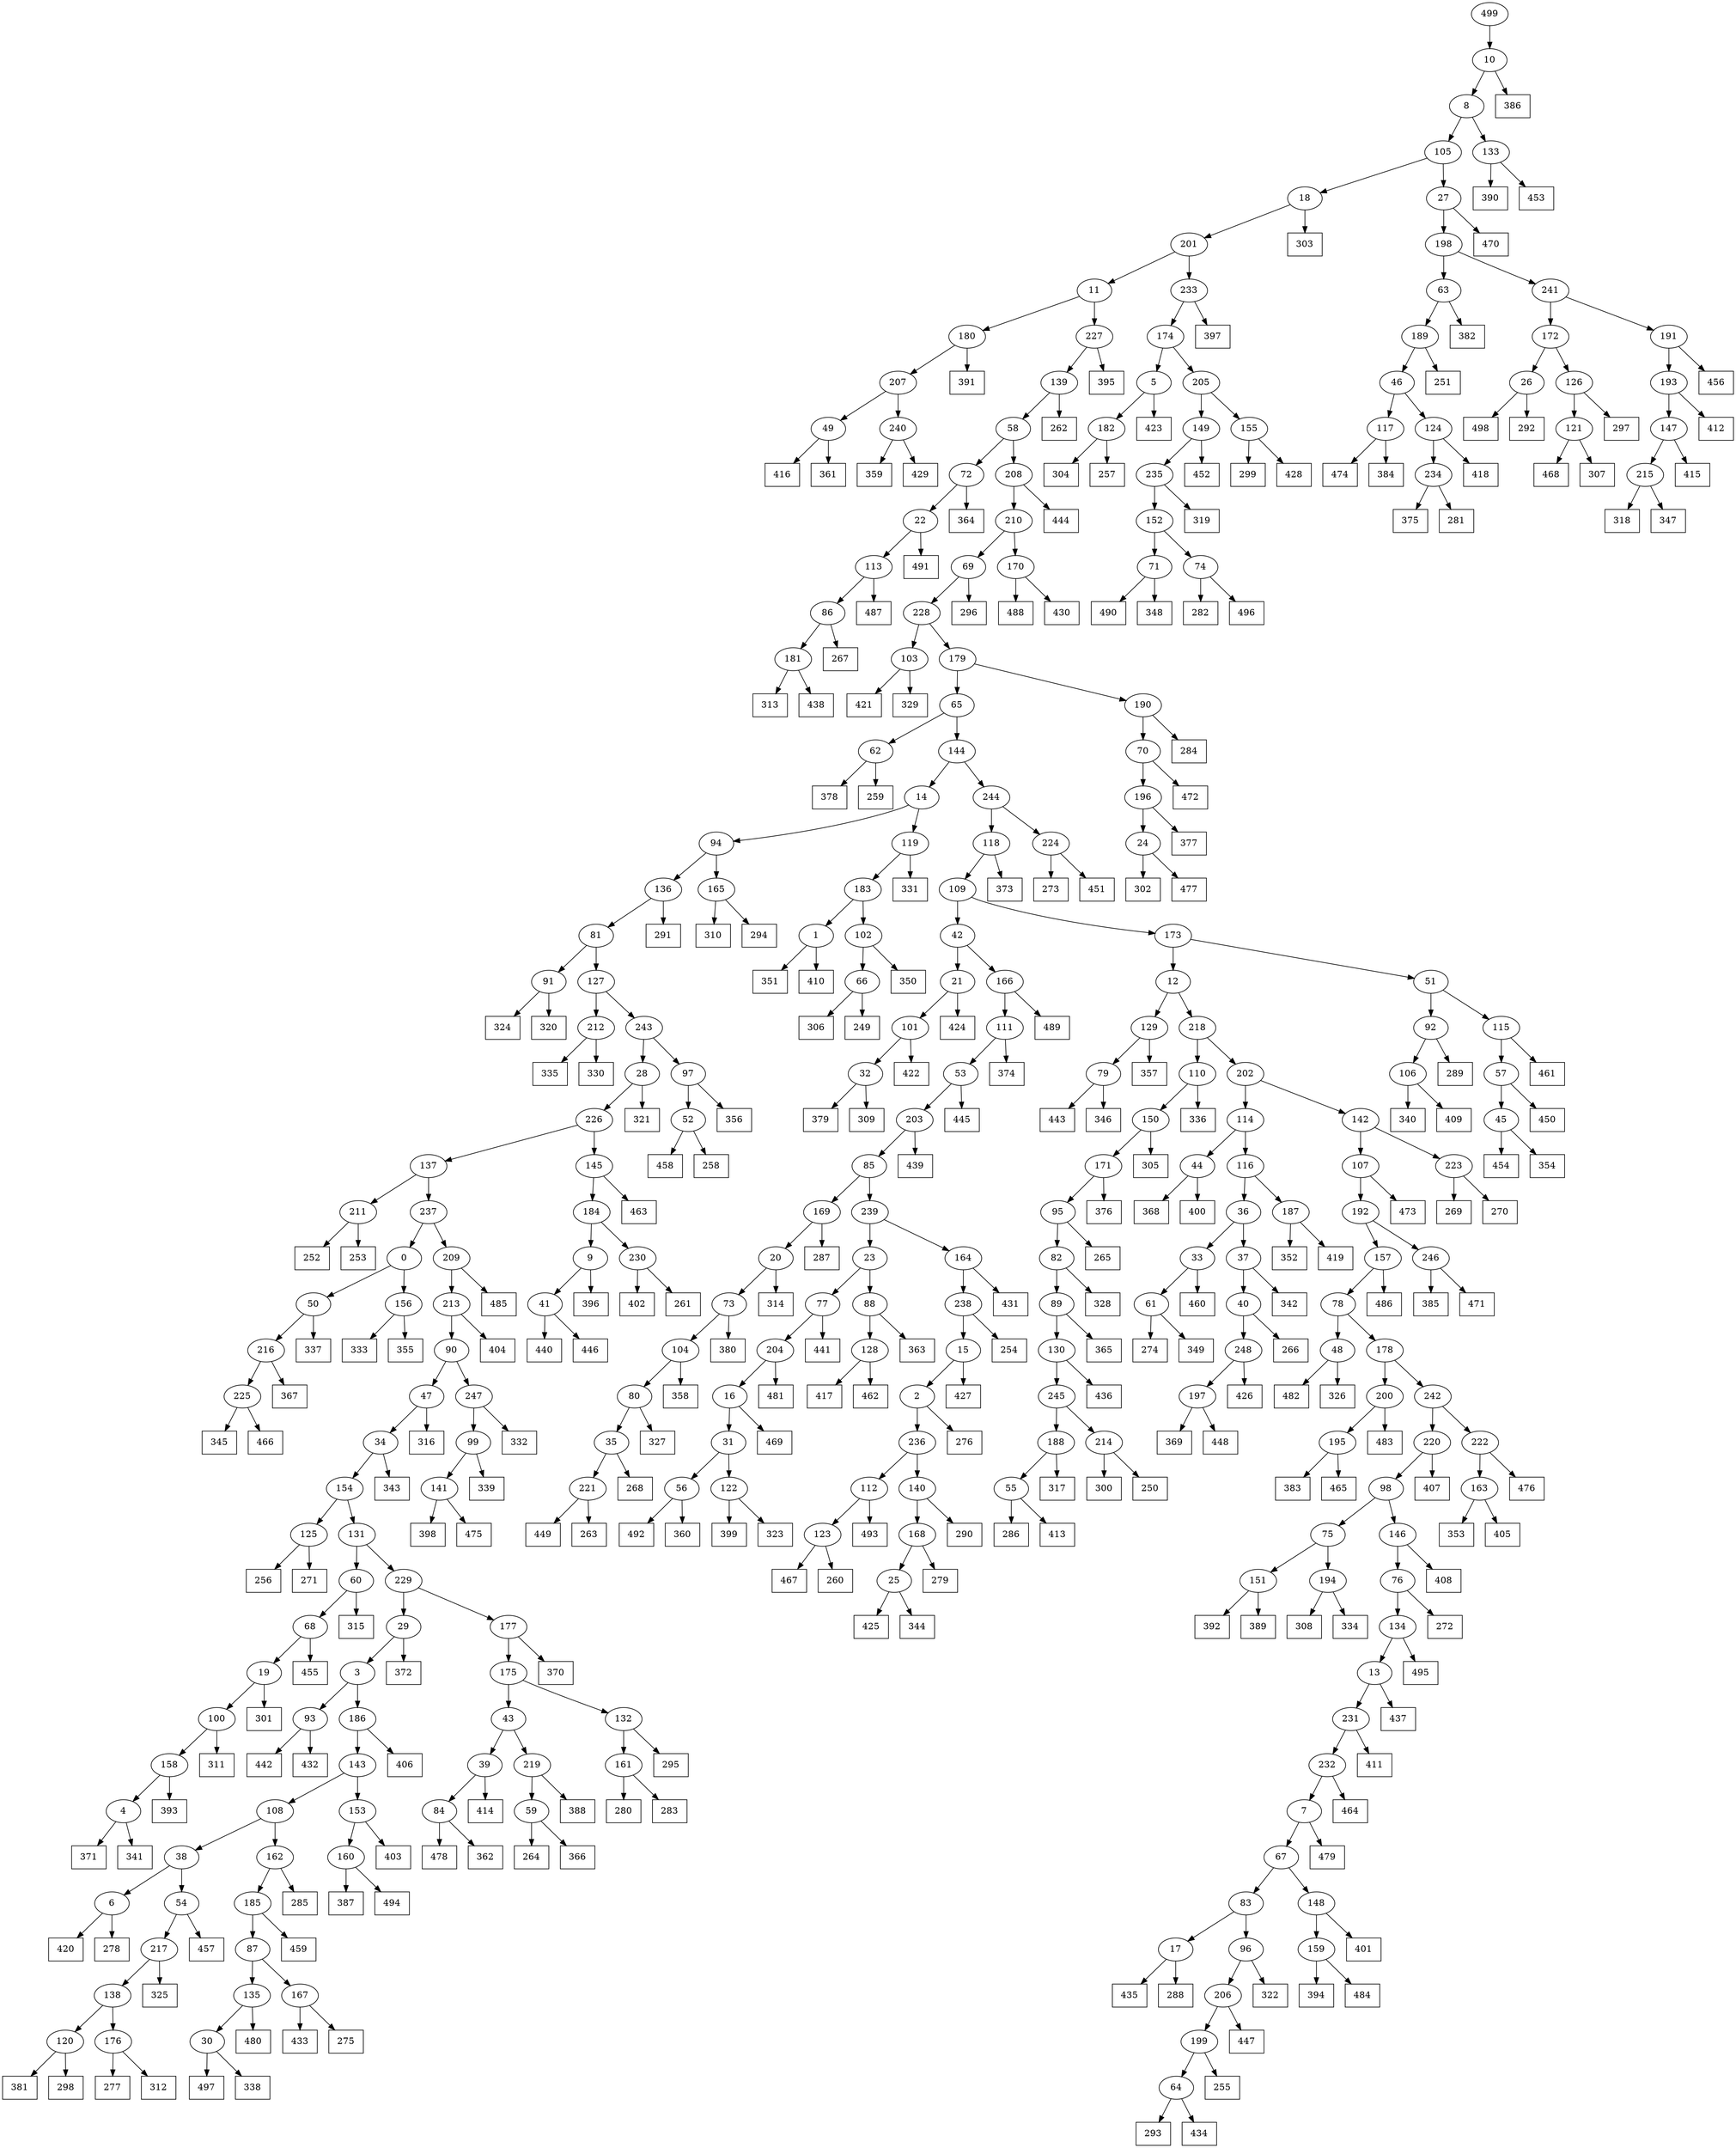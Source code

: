 digraph G {
0[label="0"];
1[label="1"];
2[label="2"];
3[label="3"];
4[label="4"];
5[label="5"];
6[label="6"];
7[label="7"];
8[label="8"];
9[label="9"];
10[label="10"];
11[label="11"];
12[label="12"];
13[label="13"];
14[label="14"];
15[label="15"];
16[label="16"];
17[label="17"];
18[label="18"];
19[label="19"];
20[label="20"];
21[label="21"];
22[label="22"];
23[label="23"];
24[label="24"];
25[label="25"];
26[label="26"];
27[label="27"];
28[label="28"];
29[label="29"];
30[label="30"];
31[label="31"];
32[label="32"];
33[label="33"];
34[label="34"];
35[label="35"];
36[label="36"];
37[label="37"];
38[label="38"];
39[label="39"];
40[label="40"];
41[label="41"];
42[label="42"];
43[label="43"];
44[label="44"];
45[label="45"];
46[label="46"];
47[label="47"];
48[label="48"];
49[label="49"];
50[label="50"];
51[label="51"];
52[label="52"];
53[label="53"];
54[label="54"];
55[label="55"];
56[label="56"];
57[label="57"];
58[label="58"];
59[label="59"];
60[label="60"];
61[label="61"];
62[label="62"];
63[label="63"];
64[label="64"];
65[label="65"];
66[label="66"];
67[label="67"];
68[label="68"];
69[label="69"];
70[label="70"];
71[label="71"];
72[label="72"];
73[label="73"];
74[label="74"];
75[label="75"];
76[label="76"];
77[label="77"];
78[label="78"];
79[label="79"];
80[label="80"];
81[label="81"];
82[label="82"];
83[label="83"];
84[label="84"];
85[label="85"];
86[label="86"];
87[label="87"];
88[label="88"];
89[label="89"];
90[label="90"];
91[label="91"];
92[label="92"];
93[label="93"];
94[label="94"];
95[label="95"];
96[label="96"];
97[label="97"];
98[label="98"];
99[label="99"];
100[label="100"];
101[label="101"];
102[label="102"];
103[label="103"];
104[label="104"];
105[label="105"];
106[label="106"];
107[label="107"];
108[label="108"];
109[label="109"];
110[label="110"];
111[label="111"];
112[label="112"];
113[label="113"];
114[label="114"];
115[label="115"];
116[label="116"];
117[label="117"];
118[label="118"];
119[label="119"];
120[label="120"];
121[label="121"];
122[label="122"];
123[label="123"];
124[label="124"];
125[label="125"];
126[label="126"];
127[label="127"];
128[label="128"];
129[label="129"];
130[label="130"];
131[label="131"];
132[label="132"];
133[label="133"];
134[label="134"];
135[label="135"];
136[label="136"];
137[label="137"];
138[label="138"];
139[label="139"];
140[label="140"];
141[label="141"];
142[label="142"];
143[label="143"];
144[label="144"];
145[label="145"];
146[label="146"];
147[label="147"];
148[label="148"];
149[label="149"];
150[label="150"];
151[label="151"];
152[label="152"];
153[label="153"];
154[label="154"];
155[label="155"];
156[label="156"];
157[label="157"];
158[label="158"];
159[label="159"];
160[label="160"];
161[label="161"];
162[label="162"];
163[label="163"];
164[label="164"];
165[label="165"];
166[label="166"];
167[label="167"];
168[label="168"];
169[label="169"];
170[label="170"];
171[label="171"];
172[label="172"];
173[label="173"];
174[label="174"];
175[label="175"];
176[label="176"];
177[label="177"];
178[label="178"];
179[label="179"];
180[label="180"];
181[label="181"];
182[label="182"];
183[label="183"];
184[label="184"];
185[label="185"];
186[label="186"];
187[label="187"];
188[label="188"];
189[label="189"];
190[label="190"];
191[label="191"];
192[label="192"];
193[label="193"];
194[label="194"];
195[label="195"];
196[label="196"];
197[label="197"];
198[label="198"];
199[label="199"];
200[label="200"];
201[label="201"];
202[label="202"];
203[label="203"];
204[label="204"];
205[label="205"];
206[label="206"];
207[label="207"];
208[label="208"];
209[label="209"];
210[label="210"];
211[label="211"];
212[label="212"];
213[label="213"];
214[label="214"];
215[label="215"];
216[label="216"];
217[label="217"];
218[label="218"];
219[label="219"];
220[label="220"];
221[label="221"];
222[label="222"];
223[label="223"];
224[label="224"];
225[label="225"];
226[label="226"];
227[label="227"];
228[label="228"];
229[label="229"];
230[label="230"];
231[label="231"];
232[label="232"];
233[label="233"];
234[label="234"];
235[label="235"];
236[label="236"];
237[label="237"];
238[label="238"];
239[label="239"];
240[label="240"];
241[label="241"];
242[label="242"];
243[label="243"];
244[label="244"];
245[label="245"];
246[label="246"];
247[label="247"];
248[label="248"];
249[shape=box,label="480"];
250[shape=box,label="420"];
251[shape=box,label="264"];
252[shape=box,label="408"];
253[shape=box,label="377"];
254[shape=box,label="418"];
255[shape=box,label="368"];
256[shape=box,label="293"];
257[shape=box,label="308"];
258[shape=box,label="352"];
259[shape=box,label="339"];
260[shape=box,label="481"];
261[shape=box,label="381"];
262[shape=box,label="415"];
263[shape=box,label="379"];
264[shape=box,label="433"];
265[shape=box,label="299"];
266[shape=box,label="286"];
267[shape=box,label="306"];
268[shape=box,label="392"];
269[shape=box,label="274"];
270[shape=box,label="425"];
271[shape=box,label="313"];
272[shape=box,label="463"];
273[shape=box,label="495"];
274[shape=box,label="298"];
275[shape=box,label="328"];
276[shape=box,label="327"];
277[shape=box,label="452"];
278[shape=box,label="394"];
279[shape=box,label="301"];
280[shape=box,label="455"];
281[shape=box,label="403"];
282[shape=box,label="268"];
283[shape=box,label="476"];
284[shape=box,label="280"];
285[shape=box,label="303"];
286[shape=box,label="484"];
287[shape=box,label="324"];
288[shape=box,label="273"];
289[shape=box,label="482"];
290[shape=box,label="412"];
291[shape=box,label="378"];
292[shape=box,label="454"];
293[shape=box,label="447"];
294[shape=box,label="353"];
295[shape=box,label="489"];
296[shape=box,label="300"];
297[shape=box,label="332"];
298[shape=box,label="370"];
299[shape=box,label="315"];
300[shape=box,label="391"];
301[shape=box,label="443"];
302[shape=box,label="259"];
303[shape=box,label="485"];
304[shape=box,label="366"];
305[shape=box,label="426"];
306[shape=box,label="250"];
307[shape=box,label="351"];
308[shape=box,label="449"];
309[shape=box,label="422"];
310[shape=box,label="269"];
311[shape=box,label="262"];
312[shape=box,label="396"];
313[shape=box,label="333"];
314[shape=box,label="376"];
315[shape=box,label="359"];
316[shape=box,label="290"];
317[shape=box,label="358"];
318[shape=box,label="445"];
319[shape=box,label="345"];
320[shape=box,label="470"];
321[shape=box,label="450"];
322[shape=box,label="490"];
323[shape=box,label="387"];
324[shape=box,label="371"];
325[shape=box,label="318"];
326[shape=box,label="386"];
327[shape=box,label="474"];
328[shape=box,label="365"];
329[shape=box,label="344"];
330[shape=box,label="252"];
331[shape=box,label="319"];
332[shape=box,label="437"];
333[shape=box,label="291"];
334[shape=box,label="479"];
335[shape=box,label="253"];
336[shape=box,label="441"];
337[shape=box,label="282"];
338[shape=box,label="369"];
339[shape=box,label="486"];
340[shape=box,label="287"];
341[shape=box,label="413"];
342[shape=box,label="335"];
343[shape=box,label="435"];
344[shape=box,label="284"];
345[shape=box,label="397"];
346[shape=box,label="494"];
347[shape=box,label="304"];
348[shape=box,label="380"];
349[shape=box,label="317"];
350[shape=box,label="429"];
351[shape=box,label="439"];
352[shape=box,label="314"];
353[shape=box,label="459"];
354[shape=box,label="417"];
355[shape=box,label="496"];
356[shape=box,label="256"];
357[shape=box,label="399"];
358[shape=box,label="326"];
359[shape=box,label="350"];
360[shape=box,label="405"];
361[shape=box,label="310"];
362[shape=box,label="278"];
363[shape=box,label="434"];
364[shape=box,label="428"];
365[shape=box,label="297"];
366[shape=box,label="354"];
367[shape=box,label="401"];
368[shape=box,label="364"];
369[shape=box,label="316"];
370[shape=box,label="323"];
371[shape=box,label="468"];
372[shape=box,label="375"];
373[shape=box,label="263"];
374[shape=box,label="309"];
375[shape=box,label="400"];
376[shape=box,label="374"];
377[shape=box,label="461"];
378[shape=box,label="279"];
379[shape=box,label="294"];
380[shape=box,label="444"];
381[shape=box,label="467"];
382[shape=box,label="295"];
383[shape=box,label="464"];
384[shape=box,label="442"];
385[shape=box,label="421"];
386[shape=box,label="493"];
387[shape=box,label="402"];
388[shape=box,label="458"];
389[shape=box,label="325"];
390[shape=box,label="472"];
391[shape=box,label="341"];
392[shape=box,label="321"];
393[shape=box,label="330"];
394[shape=box,label="492"];
395[shape=box,label="349"];
396[shape=box,label="383"];
397[shape=box,label="289"];
398[shape=box,label="348"];
399[shape=box,label="404"];
400[shape=box,label="436"];
401[shape=box,label="498"];
402[shape=box,label="363"];
403[shape=box,label="416"];
404[shape=box,label="357"];
405[shape=box,label="340"];
406[shape=box,label="336"];
407[shape=box,label="440"];
408[shape=box,label="427"];
409[shape=box,label="258"];
410[shape=box,label="398"];
411[shape=box,label="390"];
412[shape=box,label="448"];
413[shape=box,label="360"];
414[shape=box,label="271"];
415[shape=box,label="320"];
416[shape=box,label="483"];
417[shape=box,label="497"];
418[shape=box,label="311"];
419[shape=box,label="367"];
420[shape=box,label="347"];
421[shape=box,label="292"];
422[shape=box,label="260"];
423[shape=box,label="432"];
424[shape=box,label="478"];
425[shape=box,label="276"];
426[shape=box,label="423"];
427[shape=box,label="451"];
428[shape=box,label="438"];
429[shape=box,label="296"];
430[shape=box,label="373"];
431[shape=box,label="331"];
432[shape=box,label="431"];
433[shape=box,label="265"];
434[shape=box,label="338"];
435[shape=box,label="446"];
436[shape=box,label="272"];
437[shape=box,label="255"];
438[shape=box,label="389"];
439[shape=box,label="322"];
440[shape=box,label="251"];
441[shape=box,label="487"];
442[shape=box,label="254"];
443[shape=box,label="283"];
444[shape=box,label="361"];
445[shape=box,label="424"];
446[shape=box,label="488"];
447[shape=box,label="465"];
448[shape=box,label="343"];
449[shape=box,label="409"];
450[shape=box,label="285"];
451[shape=box,label="395"];
452[shape=box,label="267"];
453[shape=box,label="384"];
454[shape=box,label="453"];
455[shape=box,label="372"];
456[shape=box,label="475"];
457[shape=box,label="275"];
458[shape=box,label="419"];
459[shape=box,label="277"];
460[shape=box,label="266"];
461[shape=box,label="261"];
462[shape=box,label="346"];
463[shape=box,label="430"];
464[shape=box,label="462"];
465[shape=box,label="257"];
466[shape=box,label="385"];
467[shape=box,label="356"];
468[shape=box,label="393"];
469[shape=box,label="460"];
470[shape=box,label="362"];
471[shape=box,label="491"];
472[shape=box,label="329"];
473[shape=box,label="456"];
474[shape=box,label="406"];
475[shape=box,label="410"];
476[shape=box,label="469"];
477[shape=box,label="466"];
478[shape=box,label="414"];
479[shape=box,label="281"];
480[shape=box,label="270"];
481[shape=box,label="411"];
482[shape=box,label="471"];
483[shape=box,label="382"];
484[shape=box,label="388"];
485[shape=box,label="473"];
486[shape=box,label="457"];
487[shape=box,label="407"];
488[shape=box,label="355"];
489[shape=box,label="302"];
490[shape=box,label="305"];
491[shape=box,label="337"];
492[shape=box,label="249"];
493[shape=box,label="334"];
494[shape=box,label="312"];
495[shape=box,label="307"];
496[shape=box,label="288"];
497[shape=box,label="342"];
498[shape=box,label="477"];
499[label="499"];
231->481 ;
72->368 ;
136->333 ;
247->297 ;
84->470 ;
44->255 ;
45->292 ;
52->388 ;
230->461 ;
16->476 ;
62->302 ;
110->406 ;
145->272 ;
1->307 ;
74->355 ;
25->270 ;
141->410 ;
203->351 ;
232->7 ;
102->359 ;
161->443 ;
28->392 ;
248->305 ;
169->340 ;
128->464 ;
18->285 ;
181->271 ;
100->158 ;
1->475 ;
56->413 ;
79->462 ;
122->357 ;
197->412 ;
65->144 ;
185->87 ;
140->316 ;
177->298 ;
30->434 ;
175->43 ;
196->253 ;
48->358 ;
53->318 ;
233->345 ;
100->418 ;
148->367 ;
122->370 ;
214->306 ;
245->188 ;
162->450 ;
24->498 ;
73->348 ;
51->115 ;
115->377 ;
188->349 ;
63->483 ;
208->210 ;
119->431 ;
27->320 ;
153->281 ;
121->371 ;
86->452 ;
26->401 ;
93->423 ;
214->296 ;
177->175 ;
234->372 ;
29->3 ;
182->347 ;
240->315 ;
215->420 ;
143->108 ;
106->449 ;
137->211 ;
99->141 ;
181->428 ;
126->365 ;
118->109 ;
71->398 ;
139->311 ;
64->256 ;
134->13 ;
13->332 ;
190->344 ;
55->341 ;
40->460 ;
2->236 ;
151->268 ;
499->10 ;
231->232 ;
143->153 ;
17->343 ;
210->69 ;
69->429 ;
226->137 ;
124->254 ;
115->57 ;
57->321 ;
41->407 ;
138->176 ;
159->278 ;
173->12 ;
213->399 ;
227->139 ;
125->414 ;
185->353 ;
77->204 ;
13->231 ;
225->319 ;
195->447 ;
199->64 ;
226->145 ;
209->213 ;
56->394 ;
146->252 ;
113->441 ;
50->216 ;
91->287 ;
216->419 ;
197->338 ;
220->487 ;
8->105 ;
105->27 ;
123->381 ;
22->113 ;
205->155 ;
152->74 ;
120->274 ;
150->490 ;
147->215 ;
137->237 ;
107->485 ;
12->129 ;
216->225 ;
225->477 ;
183->1 ;
167->457 ;
77->336 ;
236->140 ;
88->128 ;
128->354 ;
198->241 ;
194->493 ;
238->442 ;
203->85 ;
186->474 ;
76->134 ;
211->335 ;
14->94 ;
74->337 ;
88->402 ;
132->161 ;
221->308 ;
172->126 ;
9->41 ;
92->106 ;
106->405 ;
10->8 ;
171->314 ;
75->151 ;
151->438 ;
164->432 ;
64->363 ;
223->310 ;
49->403 ;
111->376 ;
39->84 ;
84->424 ;
54->486 ;
83->96 ;
96->439 ;
3->93 ;
174->205 ;
156->313 ;
235->331 ;
70->196 ;
61->395 ;
117->327 ;
31->122 ;
34->448 ;
189->440 ;
218->110 ;
110->150 ;
219->484 ;
168->25 ;
25->329 ;
78->48 ;
108->38 ;
142->107 ;
107->192 ;
239->164 ;
148->159 ;
159->286 ;
83->17 ;
17->496 ;
244->118 ;
118->430 ;
217->389 ;
178->242 ;
119->183 ;
247->99 ;
211->330 ;
35->221 ;
221->373 ;
171->95 ;
95->433 ;
239->23 ;
232->383 ;
184->9 ;
9->312 ;
61->269 ;
94->136 ;
136->81 ;
105->18 ;
144->244 ;
150->171 ;
182->465 ;
36->37 ;
37->497 ;
23->88 ;
90->247 ;
165->361 ;
20->73 ;
142->223 ;
35->282 ;
127->243 ;
80->276 ;
223->480 ;
207->49 ;
49->444 ;
160->346 ;
91->415 ;
131->60 ;
183->102 ;
230->387 ;
224->288 ;
38->54 ;
18->201 ;
215->325 ;
158->4 ;
4->324 ;
166->111 ;
155->364 ;
234->479 ;
78->178 ;
33->469 ;
103->472 ;
205->149 ;
149->277 ;
140->168 ;
168->378 ;
7->334 ;
126->121 ;
121->495 ;
113->86 ;
0->50 ;
50->491 ;
178->200 ;
163->294 ;
170->446 ;
210->170 ;
170->463 ;
87->167 ;
70->390 ;
85->239 ;
238->15 ;
15->408 ;
103->385 ;
176->459 ;
129->79 ;
79->301 ;
95->82 ;
236->112 ;
154->125 ;
125->356 ;
167->264 ;
196->24 ;
24->489 ;
89->130 ;
130->400 ;
193->290 ;
58->72 ;
134->273 ;
36->33 ;
204->16 ;
98->146 ;
166->295 ;
153->160 ;
68->19 ;
19->100 ;
67->148 ;
169->20 ;
20->352 ;
44->375 ;
73->104 ;
28->226 ;
109->173 ;
173->51 ;
21->101 ;
101->309 ;
158->468 ;
147->262 ;
242->220 ;
71->322 ;
149->235 ;
235->152 ;
202->142 ;
111->53 ;
179->190 ;
190->70 ;
93->384 ;
146->76 ;
76->436 ;
8->133 ;
11->180 ;
180->300 ;
213->90 ;
63->189 ;
85->169 ;
46->124 ;
124->234 ;
176->494 ;
42->21 ;
21->445 ;
6->362 ;
237->209 ;
209->303 ;
144->14 ;
188->55 ;
55->266 ;
114->116 ;
116->36 ;
86->181 ;
5->182 ;
218->202 ;
7->67 ;
67->83 ;
152->71 ;
42->166 ;
199->437 ;
156->488 ;
201->233 ;
14->119 ;
109->42 ;
43->219 ;
163->360 ;
58->208 ;
208->380 ;
53->203 ;
60->68 ;
68->280 ;
104->317 ;
189->46 ;
175->132 ;
132->382 ;
10->326 ;
135->249 ;
241->172 ;
172->26 ;
161->284 ;
30->417 ;
133->411 ;
201->11 ;
11->227 ;
101->32 ;
97->467 ;
191->193 ;
193->147 ;
141->456 ;
135->30 ;
102->66 ;
66->492 ;
33->61 ;
244->224 ;
224->427 ;
60->299 ;
212->342 ;
19->279 ;
200->195 ;
195->396 ;
45->366 ;
32->263 ;
241->191 ;
191->473 ;
81->91 ;
96->206 ;
206->199 ;
227->451 ;
130->245 ;
245->214 ;
99->259 ;
219->59 ;
59->251 ;
48->289 ;
3->186 ;
186->143 ;
32->374 ;
47->369 ;
127->212 ;
212->393 ;
66->267 ;
243->97 ;
97->52 ;
202->114 ;
114->44 ;
133->454 ;
112->123 ;
123->422 ;
206->293 ;
82->89 ;
89->328 ;
240->350 ;
5->426 ;
46->117 ;
117->453 ;
26->421 ;
51->92 ;
92->397 ;
157->78 ;
180->207 ;
52->409 ;
145->184 ;
184->230 ;
41->435 ;
75->194 ;
194->257 ;
108->162 ;
12->218 ;
37->40 ;
40->248 ;
154->131 ;
81->127 ;
237->0 ;
0->156 ;
155->265 ;
65->62 ;
62->291 ;
82->275 ;
15->2 ;
2->425 ;
204->260 ;
192->157 ;
157->339 ;
139->58 ;
72->22 ;
22->471 ;
246->482 ;
69->228 ;
228->103 ;
16->31 ;
222->163 ;
220->98 ;
98->75 ;
162->185 ;
38->6 ;
6->250 ;
112->386 ;
27->198 ;
198->63 ;
34->154 ;
228->179 ;
179->65 ;
164->238 ;
138->120 ;
120->261 ;
4->391 ;
242->222 ;
222->283 ;
59->304 ;
187->258 ;
87->135 ;
131->229 ;
229->177 ;
200->416 ;
116->187 ;
187->458 ;
207->240 ;
192->246 ;
246->466 ;
57->45 ;
233->174 ;
174->5 ;
248->197 ;
43->39 ;
39->478 ;
129->404 ;
229->29 ;
29->455 ;
23->77 ;
54->217 ;
217->138 ;
31->56 ;
90->47 ;
47->34 ;
243->28 ;
104->80 ;
80->35 ;
160->323 ;
94->165 ;
165->379 ;
}
